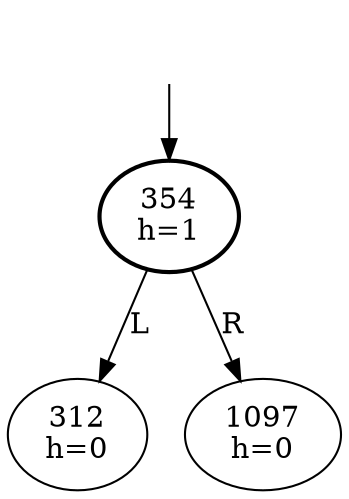digraph {
  DUMMY [style=invis];
  DUMMY -> 354;
  354 [penwidth=2];

  354 [label="354\nh=1"];

  354 -> 312 [label="L"];
  312 [label="312\nh=0"];



  354 -> 1097 [label="R"];
  1097 [label="1097\nh=0"];



}
